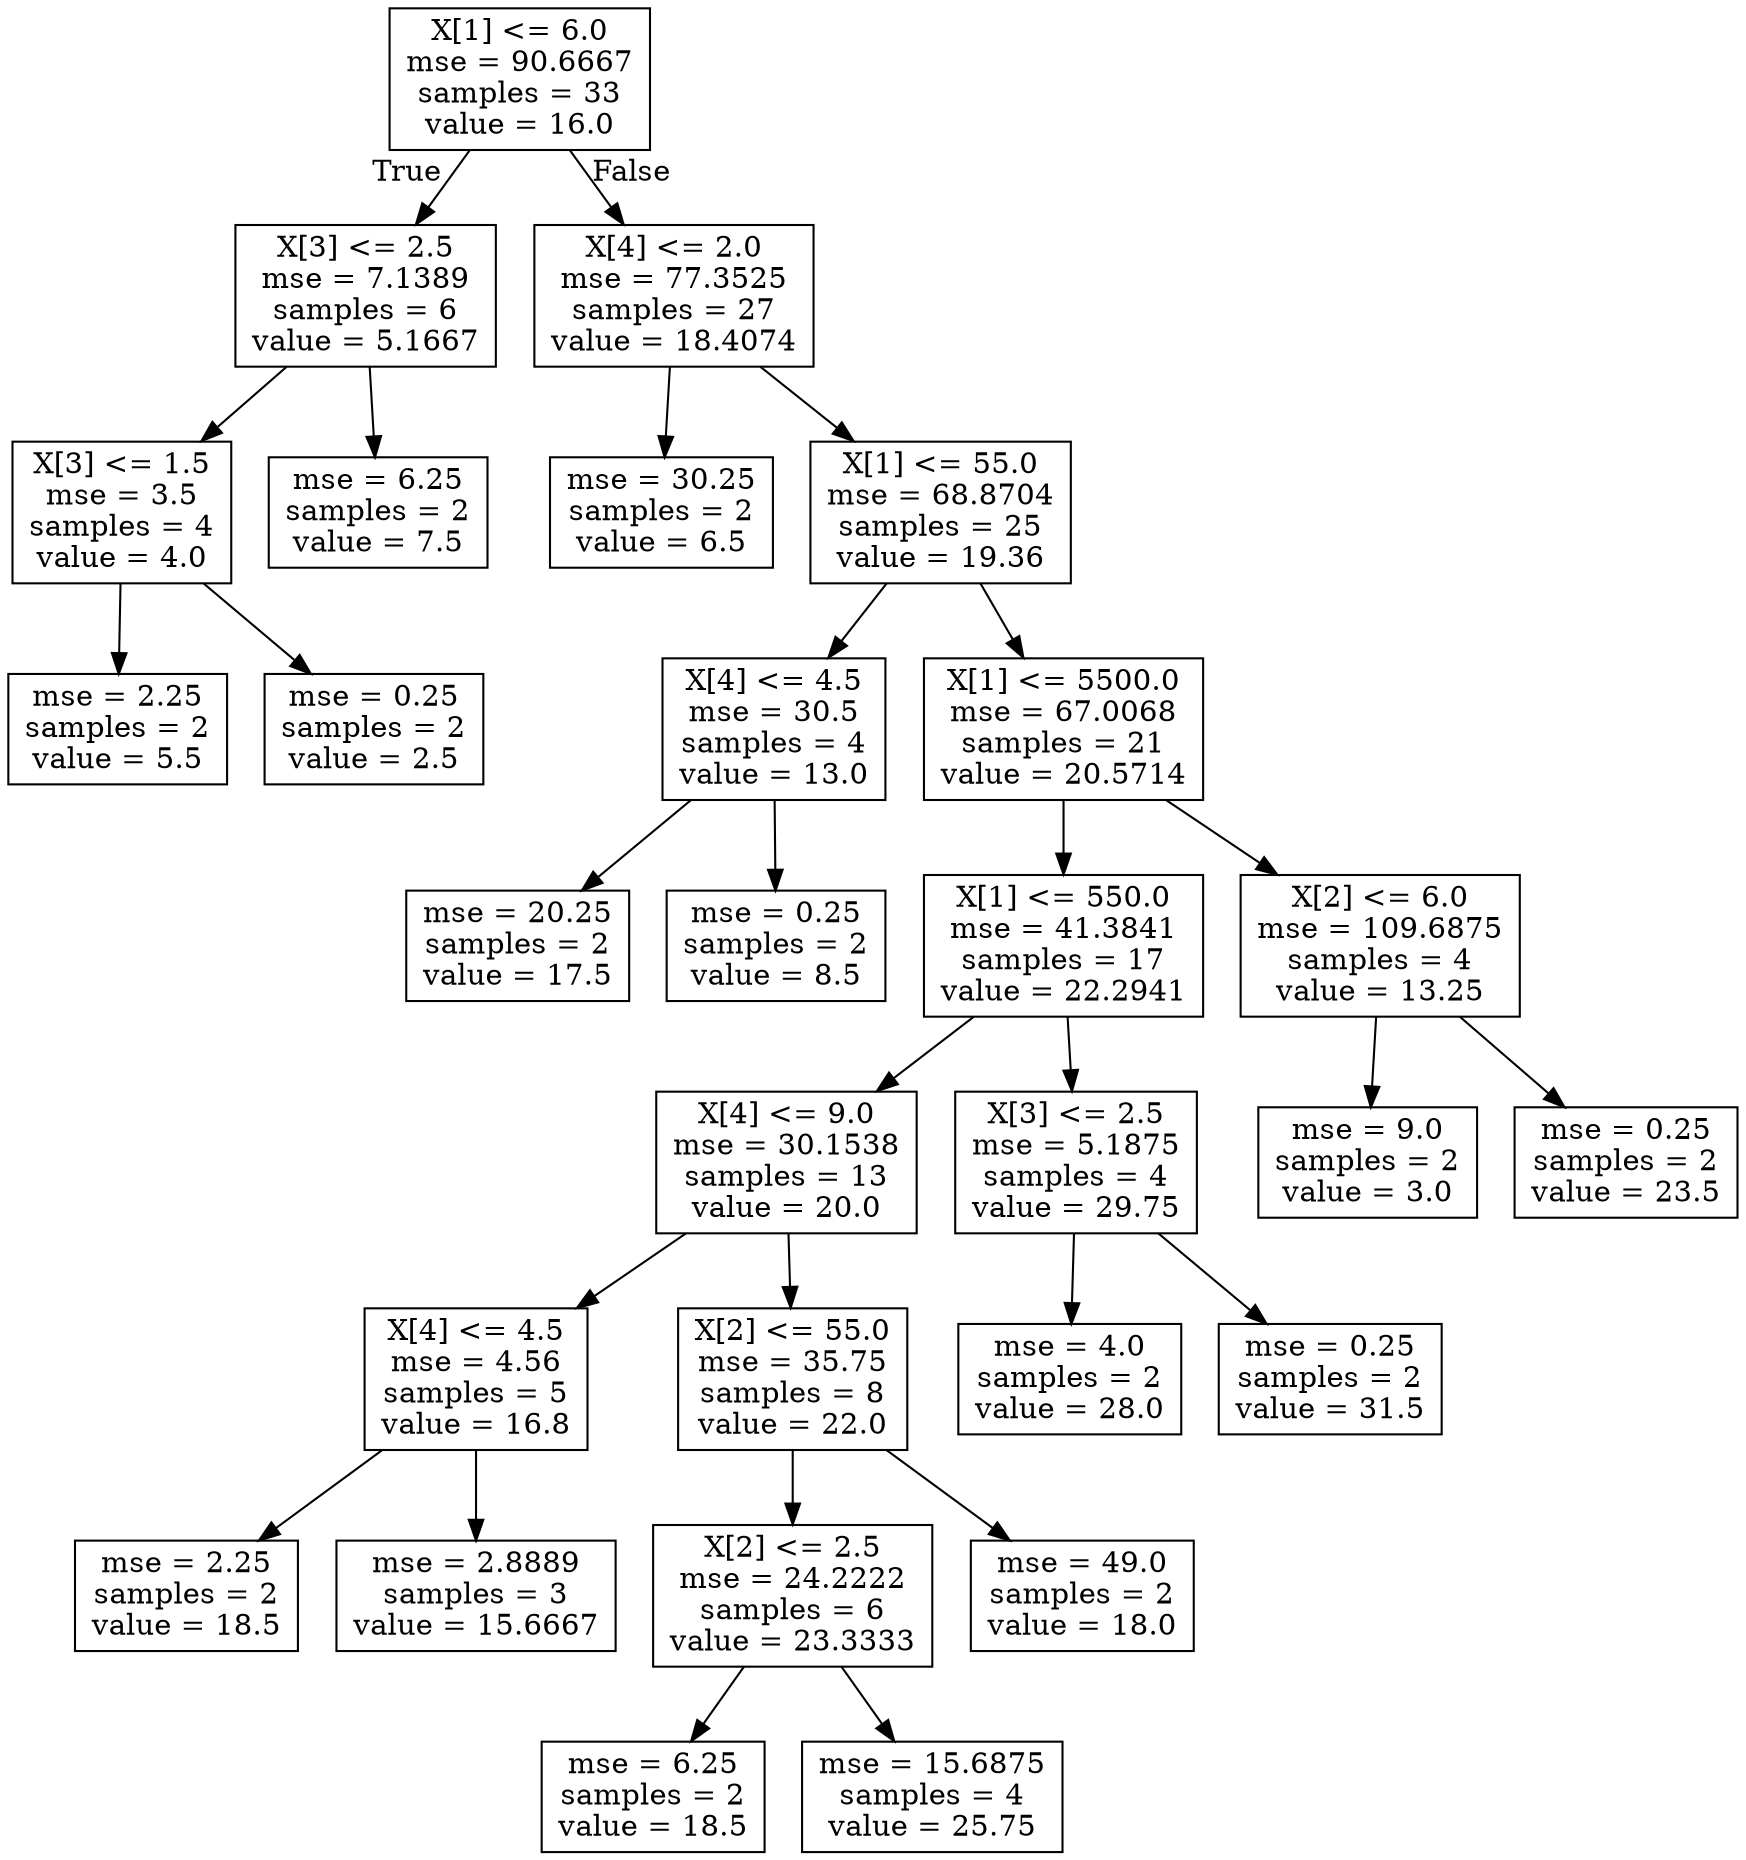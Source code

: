 digraph Tree {
node [shape=box] ;
0 [label="X[1] <= 6.0\nmse = 90.6667\nsamples = 33\nvalue = 16.0"] ;
1 [label="X[3] <= 2.5\nmse = 7.1389\nsamples = 6\nvalue = 5.1667"] ;
0 -> 1 [labeldistance=2.5, labelangle=45, headlabel="True"] ;
2 [label="X[3] <= 1.5\nmse = 3.5\nsamples = 4\nvalue = 4.0"] ;
1 -> 2 ;
3 [label="mse = 2.25\nsamples = 2\nvalue = 5.5"] ;
2 -> 3 ;
4 [label="mse = 0.25\nsamples = 2\nvalue = 2.5"] ;
2 -> 4 ;
5 [label="mse = 6.25\nsamples = 2\nvalue = 7.5"] ;
1 -> 5 ;
6 [label="X[4] <= 2.0\nmse = 77.3525\nsamples = 27\nvalue = 18.4074"] ;
0 -> 6 [labeldistance=2.5, labelangle=-45, headlabel="False"] ;
7 [label="mse = 30.25\nsamples = 2\nvalue = 6.5"] ;
6 -> 7 ;
8 [label="X[1] <= 55.0\nmse = 68.8704\nsamples = 25\nvalue = 19.36"] ;
6 -> 8 ;
9 [label="X[4] <= 4.5\nmse = 30.5\nsamples = 4\nvalue = 13.0"] ;
8 -> 9 ;
10 [label="mse = 20.25\nsamples = 2\nvalue = 17.5"] ;
9 -> 10 ;
11 [label="mse = 0.25\nsamples = 2\nvalue = 8.5"] ;
9 -> 11 ;
12 [label="X[1] <= 5500.0\nmse = 67.0068\nsamples = 21\nvalue = 20.5714"] ;
8 -> 12 ;
13 [label="X[1] <= 550.0\nmse = 41.3841\nsamples = 17\nvalue = 22.2941"] ;
12 -> 13 ;
14 [label="X[4] <= 9.0\nmse = 30.1538\nsamples = 13\nvalue = 20.0"] ;
13 -> 14 ;
15 [label="X[4] <= 4.5\nmse = 4.56\nsamples = 5\nvalue = 16.8"] ;
14 -> 15 ;
16 [label="mse = 2.25\nsamples = 2\nvalue = 18.5"] ;
15 -> 16 ;
17 [label="mse = 2.8889\nsamples = 3\nvalue = 15.6667"] ;
15 -> 17 ;
18 [label="X[2] <= 55.0\nmse = 35.75\nsamples = 8\nvalue = 22.0"] ;
14 -> 18 ;
19 [label="X[2] <= 2.5\nmse = 24.2222\nsamples = 6\nvalue = 23.3333"] ;
18 -> 19 ;
20 [label="mse = 6.25\nsamples = 2\nvalue = 18.5"] ;
19 -> 20 ;
21 [label="mse = 15.6875\nsamples = 4\nvalue = 25.75"] ;
19 -> 21 ;
22 [label="mse = 49.0\nsamples = 2\nvalue = 18.0"] ;
18 -> 22 ;
23 [label="X[3] <= 2.5\nmse = 5.1875\nsamples = 4\nvalue = 29.75"] ;
13 -> 23 ;
24 [label="mse = 4.0\nsamples = 2\nvalue = 28.0"] ;
23 -> 24 ;
25 [label="mse = 0.25\nsamples = 2\nvalue = 31.5"] ;
23 -> 25 ;
26 [label="X[2] <= 6.0\nmse = 109.6875\nsamples = 4\nvalue = 13.25"] ;
12 -> 26 ;
27 [label="mse = 9.0\nsamples = 2\nvalue = 3.0"] ;
26 -> 27 ;
28 [label="mse = 0.25\nsamples = 2\nvalue = 23.5"] ;
26 -> 28 ;
}